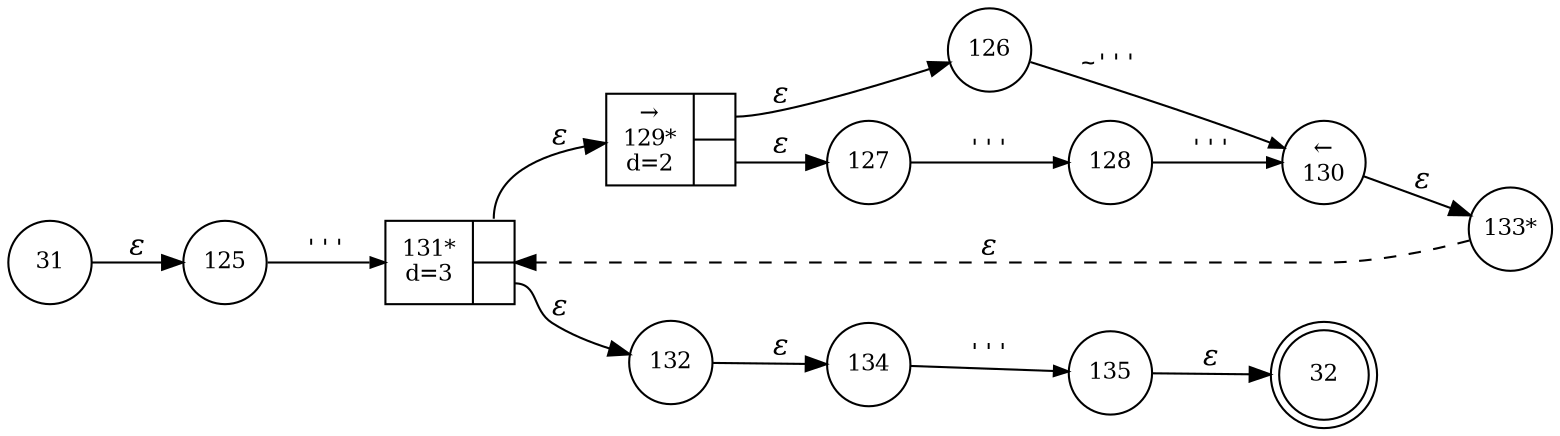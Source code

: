 digraph ATN {
rankdir=LR;
s32[fontsize=11, label="32", shape=doublecircle, fixedsize=true, width=.6];
s128[fontsize=11,label="128", shape=circle, fixedsize=true, width=.55, peripheries=1];
s129[fontsize=11,label="{&rarr;\n129*\nd=2|{<p0>|<p1>}}", shape=record, fixedsize=false, peripheries=1];
s130[fontsize=11,label="&larr;\n130", shape=circle, fixedsize=true, width=.55, peripheries=1];
s131[fontsize=11,label="{131*\nd=3|{<p0>|<p1>}}", shape=record, fixedsize=false, peripheries=1];
s132[fontsize=11,label="132", shape=circle, fixedsize=true, width=.55, peripheries=1];
s133[fontsize=11,label="133*", shape=circle, fixedsize=true, width=.55, peripheries=1];
s134[fontsize=11,label="134", shape=circle, fixedsize=true, width=.55, peripheries=1];
s135[fontsize=11,label="135", shape=circle, fixedsize=true, width=.55, peripheries=1];
s125[fontsize=11,label="125", shape=circle, fixedsize=true, width=.55, peripheries=1];
s126[fontsize=11,label="126", shape=circle, fixedsize=true, width=.55, peripheries=1];
s31[fontsize=11,label="31", shape=circle, fixedsize=true, width=.55, peripheries=1];
s127[fontsize=11,label="127", shape=circle, fixedsize=true, width=.55, peripheries=1];
s31 -> s125 [fontname="Times-Italic", label="&epsilon;"];
s125 -> s131 [fontsize=11, fontname="Courier", arrowsize=.7, label = "'''", arrowhead = normal];
s131:p0 -> s129 [fontname="Times-Italic", label="&epsilon;"];
s131:p1 -> s132 [fontname="Times-Italic", label="&epsilon;"];
s129:p0 -> s126 [fontname="Times-Italic", label="&epsilon;"];
s129:p1 -> s127 [fontname="Times-Italic", label="&epsilon;"];
s132 -> s134 [fontname="Times-Italic", label="&epsilon;"];
s126 -> s130 [fontsize=11, fontname="Courier", arrowsize=.7, label = "~'''", arrowhead = normal];
s127 -> s128 [fontsize=11, fontname="Courier", arrowsize=.7, label = "'''", arrowhead = normal];
s134 -> s135 [fontsize=11, fontname="Courier", arrowsize=.7, label = "'''", arrowhead = normal];
s130 -> s133 [fontname="Times-Italic", label="&epsilon;"];
s128 -> s130 [fontsize=11, fontname="Courier", arrowsize=.7, label = "'''", arrowhead = normal];
s135 -> s32 [fontname="Times-Italic", label="&epsilon;"];
s133 -> s131 [fontname="Times-Italic", label="&epsilon;", style="dashed"];
}